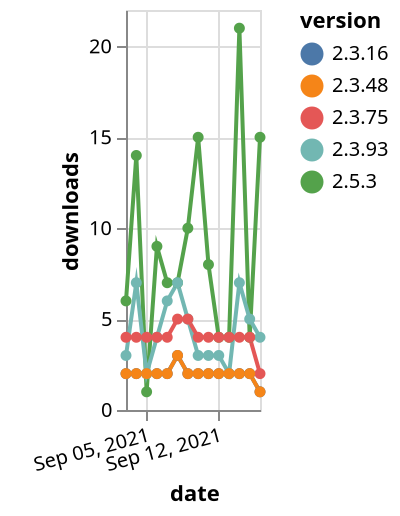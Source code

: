 {"$schema": "https://vega.github.io/schema/vega-lite/v5.json", "description": "A simple bar chart with embedded data.", "data": {"values": [{"date": "2021-09-03", "total": 2691, "delta": 2, "version": "2.3.16"}, {"date": "2021-09-04", "total": 2693, "delta": 2, "version": "2.3.16"}, {"date": "2021-09-05", "total": 2695, "delta": 2, "version": "2.3.16"}, {"date": "2021-09-06", "total": 2697, "delta": 2, "version": "2.3.16"}, {"date": "2021-09-07", "total": 2699, "delta": 2, "version": "2.3.16"}, {"date": "2021-09-08", "total": 2702, "delta": 3, "version": "2.3.16"}, {"date": "2021-09-09", "total": 2704, "delta": 2, "version": "2.3.16"}, {"date": "2021-09-10", "total": 2706, "delta": 2, "version": "2.3.16"}, {"date": "2021-09-11", "total": 2708, "delta": 2, "version": "2.3.16"}, {"date": "2021-09-12", "total": 2710, "delta": 2, "version": "2.3.16"}, {"date": "2021-09-13", "total": 2712, "delta": 2, "version": "2.3.16"}, {"date": "2021-09-14", "total": 2714, "delta": 2, "version": "2.3.16"}, {"date": "2021-09-15", "total": 2716, "delta": 2, "version": "2.3.16"}, {"date": "2021-09-16", "total": 2717, "delta": 1, "version": "2.3.16"}, {"date": "2021-09-03", "total": 5414, "delta": 6, "version": "2.5.3"}, {"date": "2021-09-04", "total": 5428, "delta": 14, "version": "2.5.3"}, {"date": "2021-09-05", "total": 5429, "delta": 1, "version": "2.5.3"}, {"date": "2021-09-06", "total": 5438, "delta": 9, "version": "2.5.3"}, {"date": "2021-09-07", "total": 5445, "delta": 7, "version": "2.5.3"}, {"date": "2021-09-08", "total": 5452, "delta": 7, "version": "2.5.3"}, {"date": "2021-09-09", "total": 5462, "delta": 10, "version": "2.5.3"}, {"date": "2021-09-10", "total": 5477, "delta": 15, "version": "2.5.3"}, {"date": "2021-09-11", "total": 5485, "delta": 8, "version": "2.5.3"}, {"date": "2021-09-12", "total": 5489, "delta": 4, "version": "2.5.3"}, {"date": "2021-09-13", "total": 5493, "delta": 4, "version": "2.5.3"}, {"date": "2021-09-14", "total": 5514, "delta": 21, "version": "2.5.3"}, {"date": "2021-09-15", "total": 5518, "delta": 4, "version": "2.5.3"}, {"date": "2021-09-16", "total": 5533, "delta": 15, "version": "2.5.3"}, {"date": "2021-09-03", "total": 8199, "delta": 3, "version": "2.3.93"}, {"date": "2021-09-04", "total": 8206, "delta": 7, "version": "2.3.93"}, {"date": "2021-09-05", "total": 8208, "delta": 2, "version": "2.3.93"}, {"date": "2021-09-06", "total": 8212, "delta": 4, "version": "2.3.93"}, {"date": "2021-09-07", "total": 8218, "delta": 6, "version": "2.3.93"}, {"date": "2021-09-08", "total": 8225, "delta": 7, "version": "2.3.93"}, {"date": "2021-09-09", "total": 8230, "delta": 5, "version": "2.3.93"}, {"date": "2021-09-10", "total": 8233, "delta": 3, "version": "2.3.93"}, {"date": "2021-09-11", "total": 8236, "delta": 3, "version": "2.3.93"}, {"date": "2021-09-12", "total": 8239, "delta": 3, "version": "2.3.93"}, {"date": "2021-09-13", "total": 8241, "delta": 2, "version": "2.3.93"}, {"date": "2021-09-14", "total": 8248, "delta": 7, "version": "2.3.93"}, {"date": "2021-09-15", "total": 8253, "delta": 5, "version": "2.3.93"}, {"date": "2021-09-16", "total": 8257, "delta": 4, "version": "2.3.93"}, {"date": "2021-09-03", "total": 5547, "delta": 4, "version": "2.3.75"}, {"date": "2021-09-04", "total": 5551, "delta": 4, "version": "2.3.75"}, {"date": "2021-09-05", "total": 5555, "delta": 4, "version": "2.3.75"}, {"date": "2021-09-06", "total": 5559, "delta": 4, "version": "2.3.75"}, {"date": "2021-09-07", "total": 5563, "delta": 4, "version": "2.3.75"}, {"date": "2021-09-08", "total": 5568, "delta": 5, "version": "2.3.75"}, {"date": "2021-09-09", "total": 5573, "delta": 5, "version": "2.3.75"}, {"date": "2021-09-10", "total": 5577, "delta": 4, "version": "2.3.75"}, {"date": "2021-09-11", "total": 5581, "delta": 4, "version": "2.3.75"}, {"date": "2021-09-12", "total": 5585, "delta": 4, "version": "2.3.75"}, {"date": "2021-09-13", "total": 5589, "delta": 4, "version": "2.3.75"}, {"date": "2021-09-14", "total": 5593, "delta": 4, "version": "2.3.75"}, {"date": "2021-09-15", "total": 5597, "delta": 4, "version": "2.3.75"}, {"date": "2021-09-16", "total": 5599, "delta": 2, "version": "2.3.75"}, {"date": "2021-09-03", "total": 2675, "delta": 2, "version": "2.3.48"}, {"date": "2021-09-04", "total": 2677, "delta": 2, "version": "2.3.48"}, {"date": "2021-09-05", "total": 2679, "delta": 2, "version": "2.3.48"}, {"date": "2021-09-06", "total": 2681, "delta": 2, "version": "2.3.48"}, {"date": "2021-09-07", "total": 2683, "delta": 2, "version": "2.3.48"}, {"date": "2021-09-08", "total": 2686, "delta": 3, "version": "2.3.48"}, {"date": "2021-09-09", "total": 2688, "delta": 2, "version": "2.3.48"}, {"date": "2021-09-10", "total": 2690, "delta": 2, "version": "2.3.48"}, {"date": "2021-09-11", "total": 2692, "delta": 2, "version": "2.3.48"}, {"date": "2021-09-12", "total": 2694, "delta": 2, "version": "2.3.48"}, {"date": "2021-09-13", "total": 2696, "delta": 2, "version": "2.3.48"}, {"date": "2021-09-14", "total": 2698, "delta": 2, "version": "2.3.48"}, {"date": "2021-09-15", "total": 2700, "delta": 2, "version": "2.3.48"}, {"date": "2021-09-16", "total": 2701, "delta": 1, "version": "2.3.48"}]}, "width": "container", "mark": {"type": "line", "point": {"filled": true}}, "encoding": {"x": {"field": "date", "type": "temporal", "timeUnit": "yearmonthdate", "title": "date", "axis": {"labelAngle": -15}}, "y": {"field": "delta", "type": "quantitative", "title": "downloads"}, "color": {"field": "version", "type": "nominal"}, "tooltip": {"field": "delta"}}}